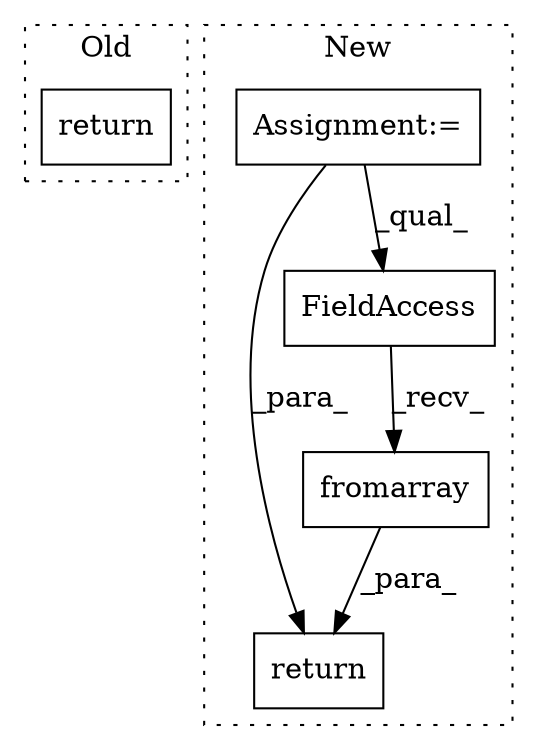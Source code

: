 digraph G {
subgraph cluster0 {
1 [label="return" a="41" s="11421" l="7" shape="box"];
label = "Old";
style="dotted";
}
subgraph cluster1 {
2 [label="fromarray" a="32" s="13376,13391" l="10,1" shape="box"];
3 [label="return" a="41" s="13359" l="7" shape="box"];
4 [label="Assignment:=" a="7" s="12052" l="3" shape="box"];
5 [label="FieldAccess" a="22" s="13366" l="9" shape="box"];
label = "New";
style="dotted";
}
2 -> 3 [label="_para_"];
4 -> 3 [label="_para_"];
4 -> 5 [label="_qual_"];
5 -> 2 [label="_recv_"];
}